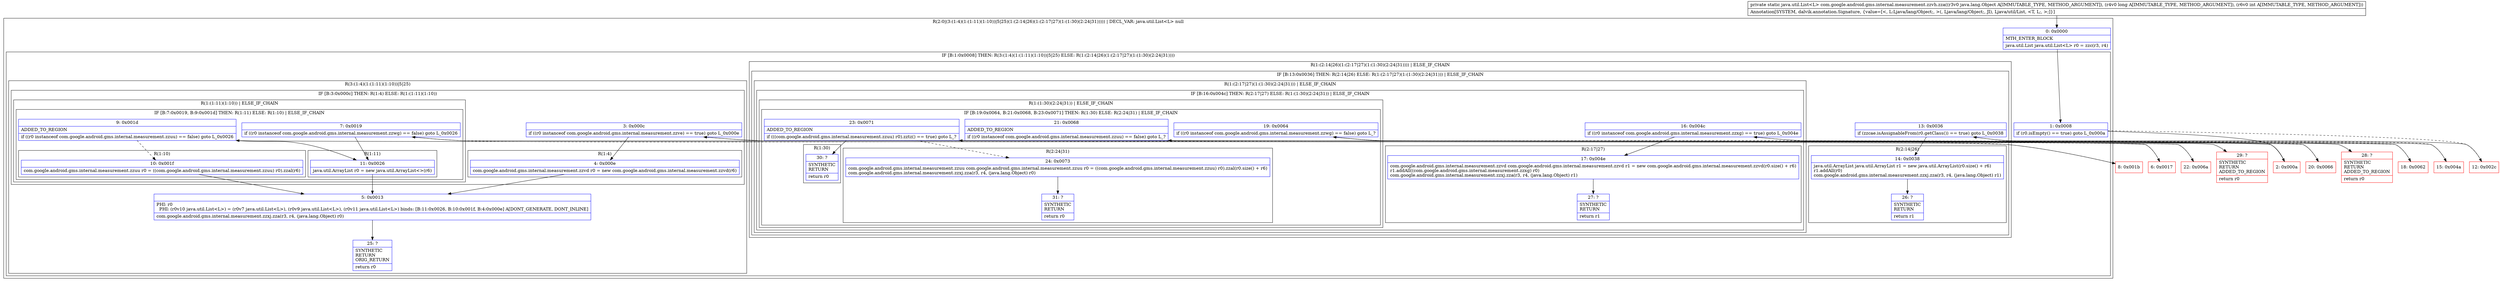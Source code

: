 digraph "CFG forcom.google.android.gms.internal.measurement.zzvh.zza(Ljava\/lang\/Object;JI)Ljava\/util\/List;" {
subgraph cluster_Region_1720972861 {
label = "R(2:0|(3:(1:4)(1:(1:11)(1:10))|5|25)(1:(2:14|26)(1:(2:17|27)(1:(1:30)(2:24|31))))) | DECL_VAR: java.util.List\<L\> null\l";
node [shape=record,color=blue];
Node_0 [shape=record,label="{0\:\ 0x0000|MTH_ENTER_BLOCK\l|java.util.List java.util.List\<L\> r0 = zzc(r3, r4)\l}"];
subgraph cluster_IfRegion_592429423 {
label = "IF [B:1:0x0008] THEN: R(3:(1:4)(1:(1:11)(1:10))|5|25) ELSE: R(1:(2:14|26)(1:(2:17|27)(1:(1:30)(2:24|31))))";
node [shape=record,color=blue];
Node_1 [shape=record,label="{1\:\ 0x0008|if (r0.isEmpty() == true) goto L_0x000a\l}"];
subgraph cluster_Region_402613327 {
label = "R(3:(1:4)(1:(1:11)(1:10))|5|25)";
node [shape=record,color=blue];
subgraph cluster_IfRegion_1577160210 {
label = "IF [B:3:0x000c] THEN: R(1:4) ELSE: R(1:(1:11)(1:10))";
node [shape=record,color=blue];
Node_3 [shape=record,label="{3\:\ 0x000c|if ((r0 instanceof com.google.android.gms.internal.measurement.zzve) == true) goto L_0x000e\l}"];
subgraph cluster_Region_168582396 {
label = "R(1:4)";
node [shape=record,color=blue];
Node_4 [shape=record,label="{4\:\ 0x000e|com.google.android.gms.internal.measurement.zzvd r0 = new com.google.android.gms.internal.measurement.zzvd(r6)\l}"];
}
subgraph cluster_Region_2070403280 {
label = "R(1:(1:11)(1:10)) | ELSE_IF_CHAIN\l";
node [shape=record,color=blue];
subgraph cluster_IfRegion_69049677 {
label = "IF [B:7:0x0019, B:9:0x001d] THEN: R(1:11) ELSE: R(1:10) | ELSE_IF_CHAIN\l";
node [shape=record,color=blue];
Node_7 [shape=record,label="{7\:\ 0x0019|if ((r0 instanceof com.google.android.gms.internal.measurement.zzwg) == false) goto L_0x0026\l}"];
Node_9 [shape=record,label="{9\:\ 0x001d|ADDED_TO_REGION\l|if ((r0 instanceof com.google.android.gms.internal.measurement.zzuu) == false) goto L_0x0026\l}"];
subgraph cluster_Region_1527406031 {
label = "R(1:11)";
node [shape=record,color=blue];
Node_11 [shape=record,label="{11\:\ 0x0026|java.util.ArrayList r0 = new java.util.ArrayList\<\>(r6)\l}"];
}
subgraph cluster_Region_2110169581 {
label = "R(1:10)";
node [shape=record,color=blue];
Node_10 [shape=record,label="{10\:\ 0x001f|com.google.android.gms.internal.measurement.zzuu r0 = ((com.google.android.gms.internal.measurement.zzuu) r0).zzal(r6)\l}"];
}
}
}
}
Node_5 [shape=record,label="{5\:\ 0x0013|PHI: r0 \l  PHI: (r0v10 java.util.List\<L\>) = (r0v7 java.util.List\<L\>), (r0v9 java.util.List\<L\>), (r0v11 java.util.List\<L\>) binds: [B:11:0x0026, B:10:0x001f, B:4:0x000e] A[DONT_GENERATE, DONT_INLINE]\l|com.google.android.gms.internal.measurement.zzxj.zza(r3, r4, (java.lang.Object) r0)\l}"];
Node_25 [shape=record,label="{25\:\ ?|SYNTHETIC\lRETURN\lORIG_RETURN\l|return r0\l}"];
}
subgraph cluster_Region_1755993646 {
label = "R(1:(2:14|26)(1:(2:17|27)(1:(1:30)(2:24|31)))) | ELSE_IF_CHAIN\l";
node [shape=record,color=blue];
subgraph cluster_IfRegion_543114115 {
label = "IF [B:13:0x0036] THEN: R(2:14|26) ELSE: R(1:(2:17|27)(1:(1:30)(2:24|31))) | ELSE_IF_CHAIN\l";
node [shape=record,color=blue];
Node_13 [shape=record,label="{13\:\ 0x0036|if (zzcae.isAssignableFrom(r0.getClass()) == true) goto L_0x0038\l}"];
subgraph cluster_Region_1929128068 {
label = "R(2:14|26)";
node [shape=record,color=blue];
Node_14 [shape=record,label="{14\:\ 0x0038|java.util.ArrayList java.util.ArrayList r1 = new java.util.ArrayList(r0.size() + r6)\lr1.addAll(r0)\lcom.google.android.gms.internal.measurement.zzxj.zza(r3, r4, (java.lang.Object) r1)\l}"];
Node_26 [shape=record,label="{26\:\ ?|SYNTHETIC\lRETURN\l|return r1\l}"];
}
subgraph cluster_Region_296518989 {
label = "R(1:(2:17|27)(1:(1:30)(2:24|31))) | ELSE_IF_CHAIN\l";
node [shape=record,color=blue];
subgraph cluster_IfRegion_451097699 {
label = "IF [B:16:0x004c] THEN: R(2:17|27) ELSE: R(1:(1:30)(2:24|31)) | ELSE_IF_CHAIN\l";
node [shape=record,color=blue];
Node_16 [shape=record,label="{16\:\ 0x004c|if ((r0 instanceof com.google.android.gms.internal.measurement.zzxg) == true) goto L_0x004e\l}"];
subgraph cluster_Region_1390556955 {
label = "R(2:17|27)";
node [shape=record,color=blue];
Node_17 [shape=record,label="{17\:\ 0x004e|com.google.android.gms.internal.measurement.zzvd com.google.android.gms.internal.measurement.zzvd r1 = new com.google.android.gms.internal.measurement.zzvd(r0.size() + r6)\lr1.addAll((com.google.android.gms.internal.measurement.zzxg) r0)\lcom.google.android.gms.internal.measurement.zzxj.zza(r3, r4, (java.lang.Object) r1)\l}"];
Node_27 [shape=record,label="{27\:\ ?|SYNTHETIC\lRETURN\l|return r1\l}"];
}
subgraph cluster_Region_2107463211 {
label = "R(1:(1:30)(2:24|31)) | ELSE_IF_CHAIN\l";
node [shape=record,color=blue];
subgraph cluster_IfRegion_142292383 {
label = "IF [B:19:0x0064, B:21:0x0068, B:23:0x0071] THEN: R(1:30) ELSE: R(2:24|31) | ELSE_IF_CHAIN\l";
node [shape=record,color=blue];
Node_19 [shape=record,label="{19\:\ 0x0064|if ((r0 instanceof com.google.android.gms.internal.measurement.zzwg) == false) goto L_?\l}"];
Node_21 [shape=record,label="{21\:\ 0x0068|ADDED_TO_REGION\l|if ((r0 instanceof com.google.android.gms.internal.measurement.zzuu) == false) goto L_?\l}"];
Node_23 [shape=record,label="{23\:\ 0x0071|ADDED_TO_REGION\l|if (((com.google.android.gms.internal.measurement.zzuu) r0).zztz() == true) goto L_?\l}"];
subgraph cluster_Region_466650140 {
label = "R(1:30)";
node [shape=record,color=blue];
Node_30 [shape=record,label="{30\:\ ?|SYNTHETIC\lRETURN\l|return r0\l}"];
}
subgraph cluster_Region_412347177 {
label = "R(2:24|31)";
node [shape=record,color=blue];
Node_24 [shape=record,label="{24\:\ 0x0073|com.google.android.gms.internal.measurement.zzuu com.google.android.gms.internal.measurement.zzuu r0 = ((com.google.android.gms.internal.measurement.zzuu) r0).zzal(r0.size() + r6)\lcom.google.android.gms.internal.measurement.zzxj.zza(r3, r4, (java.lang.Object) r0)\l}"];
Node_31 [shape=record,label="{31\:\ ?|SYNTHETIC\lRETURN\l|return r0\l}"];
}
}
}
}
}
}
}
}
}
Node_2 [shape=record,color=red,label="{2\:\ 0x000a}"];
Node_6 [shape=record,color=red,label="{6\:\ 0x0017}"];
Node_8 [shape=record,color=red,label="{8\:\ 0x001b}"];
Node_12 [shape=record,color=red,label="{12\:\ 0x002c}"];
Node_15 [shape=record,color=red,label="{15\:\ 0x004a}"];
Node_18 [shape=record,color=red,label="{18\:\ 0x0062}"];
Node_20 [shape=record,color=red,label="{20\:\ 0x0066}"];
Node_22 [shape=record,color=red,label="{22\:\ 0x006a}"];
Node_28 [shape=record,color=red,label="{28\:\ ?|SYNTHETIC\lRETURN\lADDED_TO_REGION\l|return r0\l}"];
Node_29 [shape=record,color=red,label="{29\:\ ?|SYNTHETIC\lRETURN\lADDED_TO_REGION\l|return r0\l}"];
MethodNode[shape=record,label="{private static java.util.List\<L\> com.google.android.gms.internal.measurement.zzvh.zza((r3v0 java.lang.Object A[IMMUTABLE_TYPE, METHOD_ARGUMENT]), (r4v0 long A[IMMUTABLE_TYPE, METHOD_ARGUMENT]), (r6v0 int A[IMMUTABLE_TYPE, METHOD_ARGUMENT]))  | Annotation[SYSTEM, dalvik.annotation.Signature, \{value=[\<, L:Ljava\/lang\/Object;, \>(, Ljava\/lang\/Object;, JI), Ljava\/util\/List, \<T, L;, \>;]\}]\l}"];
MethodNode -> Node_0;
Node_0 -> Node_1;
Node_1 -> Node_2;
Node_1 -> Node_12[style=dashed];
Node_3 -> Node_4;
Node_3 -> Node_6[style=dashed];
Node_4 -> Node_5;
Node_7 -> Node_8[style=dashed];
Node_7 -> Node_11;
Node_9 -> Node_10[style=dashed];
Node_9 -> Node_11;
Node_11 -> Node_5;
Node_10 -> Node_5;
Node_5 -> Node_25;
Node_13 -> Node_14;
Node_13 -> Node_15[style=dashed];
Node_14 -> Node_26;
Node_16 -> Node_17;
Node_16 -> Node_18[style=dashed];
Node_17 -> Node_27;
Node_19 -> Node_20[style=dashed];
Node_19 -> Node_28;
Node_21 -> Node_22[style=dashed];
Node_21 -> Node_29;
Node_23 -> Node_24[style=dashed];
Node_23 -> Node_30;
Node_24 -> Node_31;
Node_2 -> Node_3;
Node_6 -> Node_7;
Node_8 -> Node_9;
Node_12 -> Node_13;
Node_15 -> Node_16;
Node_18 -> Node_19;
Node_20 -> Node_21;
Node_22 -> Node_23;
}

